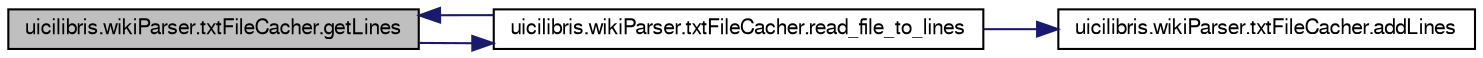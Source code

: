 digraph G
{
  edge [fontname="FreeSans",fontsize="10",labelfontname="FreeSans",labelfontsize="10"];
  node [fontname="FreeSans",fontsize="10",shape=record];
  rankdir="LR";
  Node1 [label="uicilibris.wikiParser.txtFileCacher.getLines",height=0.2,width=0.4,color="black", fillcolor="grey75", style="filled" fontcolor="black"];
  Node1 -> Node2 [color="midnightblue",fontsize="10",style="solid",fontname="FreeSans"];
  Node2 [label="uicilibris.wikiParser.txtFileCacher.read_file_to_lines",height=0.2,width=0.4,color="black", fillcolor="white", style="filled",URL="$classuicilibris_1_1wikiParser_1_1txtFileCacher.html#aed9a6f579a83bbfcdcf973af6fe4d3dd",tooltip="read file"];
  Node2 -> Node1 [color="midnightblue",fontsize="10",style="solid",fontname="FreeSans"];
  Node2 -> Node3 [color="midnightblue",fontsize="10",style="solid",fontname="FreeSans"];
  Node3 [label="uicilibris.wikiParser.txtFileCacher.addLines",height=0.2,width=0.4,color="black", fillcolor="white", style="filled",URL="$classuicilibris_1_1wikiParser_1_1txtFileCacher.html#acd3cbb46f685f35100a5c8ec70e6e153",tooltip="caches some lines"];
}
